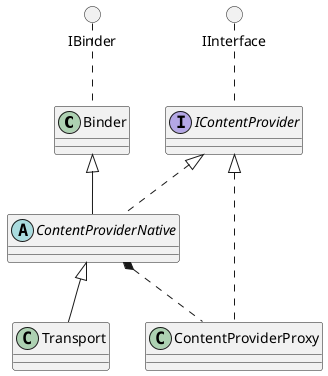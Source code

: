 @startuml
class Binder
interface IContentProvider
() IInterface
() IBinder
Binder .up. IBinder
IContentProvider .up. IInterface

abstract class ContentProviderNative
ContentProviderNative -up-|> Binder
ContentProviderNative .up.|> IContentProvider
class Transport extends ContentProviderNative

class ContentProviderProxy
ContentProviderProxy .up.-|> IContentProvider

ContentProviderNative *.right. ContentProviderProxy
@enduml